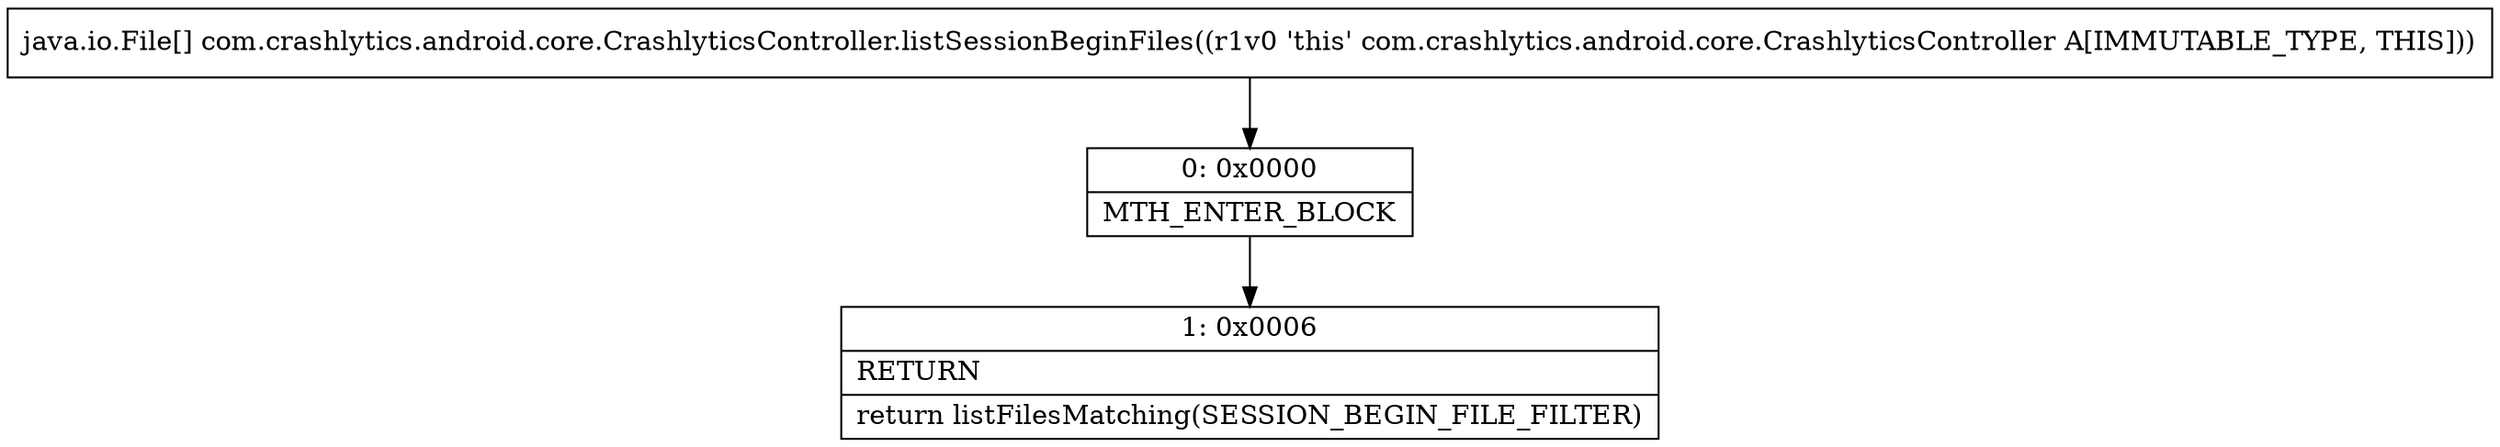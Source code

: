 digraph "CFG forcom.crashlytics.android.core.CrashlyticsController.listSessionBeginFiles()[Ljava\/io\/File;" {
Node_0 [shape=record,label="{0\:\ 0x0000|MTH_ENTER_BLOCK\l}"];
Node_1 [shape=record,label="{1\:\ 0x0006|RETURN\l|return listFilesMatching(SESSION_BEGIN_FILE_FILTER)\l}"];
MethodNode[shape=record,label="{java.io.File[] com.crashlytics.android.core.CrashlyticsController.listSessionBeginFiles((r1v0 'this' com.crashlytics.android.core.CrashlyticsController A[IMMUTABLE_TYPE, THIS])) }"];
MethodNode -> Node_0;
Node_0 -> Node_1;
}

